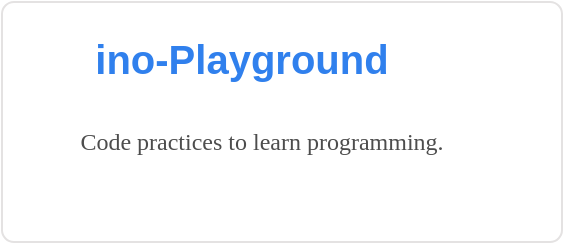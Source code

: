 <mxfile version="14.2.9" type="device"><diagram id="GaYLSxa_1EEYVOWpAxYj" name="Page-1"><mxGraphModel dx="1422" dy="747" grid="1" gridSize="10" guides="1" tooltips="1" connect="1" arrows="1" fold="1" page="1" pageScale="1" pageWidth="827" pageHeight="1169" math="0" shadow="0"><root><mxCell id="0"/><mxCell id="1" parent="0"/><mxCell id="A_ZhupFJPuSfDMz4PHYa-1" value="" style="rounded=1;whiteSpace=wrap;html=1;arcSize=5;strokeColor=#E4E2E2;" parent="1" vertex="1"><mxGeometry x="200" y="280" width="280" height="120" as="geometry"/></mxCell><mxCell id="A_ZhupFJPuSfDMz4PHYa-3" value="" style="shape=image;imageAspect=0;aspect=fixed;verticalLabelPosition=bottom;verticalAlign=top;image=https://assets.gitlab-static.net/assets/logo-d36b5212042cebc89b96df4bf6ac24e43db316143e89926c0db839ff694d2de4.svg;" parent="1" vertex="1"><mxGeometry x="220" y="295" width="25" height="25" as="geometry"/></mxCell><mxCell id="A_ZhupFJPuSfDMz4PHYa-6" value="&lt;p&gt;&lt;font size=&quot;1&quot;&gt;&lt;span style=&quot;font-size: 20px&quot;&gt;&lt;b&gt;ino-Playground&lt;/b&gt;&lt;/span&gt;&lt;/font&gt;&lt;/p&gt;" style="text;html=1;strokeColor=none;fillColor=none;align=center;verticalAlign=middle;whiteSpace=wrap;rounded=0;fontColor=#3080ED;" parent="1" vertex="1"><mxGeometry x="245" y="287.5" width="150" height="40" as="geometry"/></mxCell><mxCell id="A_ZhupFJPuSfDMz4PHYa-7" value="&lt;pre style=&quot;overflow-wrap: break-word&quot;&gt;&lt;font color=&quot;#4d4d4d&quot; face=&quot;Verdana&quot;&gt;Code practices to learn programming.&lt;/font&gt;&lt;/pre&gt;" style="text;html=1;strokeColor=none;fillColor=none;align=center;verticalAlign=middle;whiteSpace=wrap;rounded=0;" parent="1" vertex="1"><mxGeometry x="220" y="340" width="220" height="20" as="geometry"/></mxCell></root></mxGraphModel></diagram></mxfile>